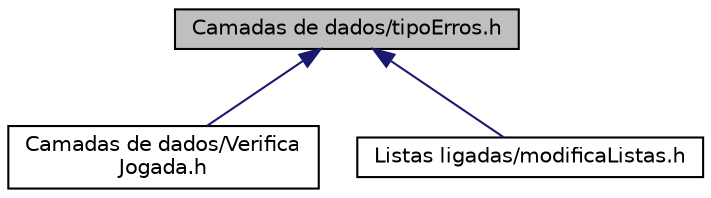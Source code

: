 digraph "Camadas de dados/tipoErros.h"
{
  edge [fontname="Helvetica",fontsize="10",labelfontname="Helvetica",labelfontsize="10"];
  node [fontname="Helvetica",fontsize="10",shape=record];
  Node1 [label="Camadas de dados/tipoErros.h",height=0.2,width=0.4,color="black", fillcolor="grey75", style="filled", fontcolor="black"];
  Node1 -> Node2 [dir="back",color="midnightblue",fontsize="10",style="solid"];
  Node2 [label="Camadas de dados/Verifica\lJogada.h",height=0.2,width=0.4,color="black", fillcolor="white", style="filled",URL="$VerificaJogada_8h.html"];
  Node1 -> Node3 [dir="back",color="midnightblue",fontsize="10",style="solid"];
  Node3 [label="Listas ligadas/modificaListas.h",height=0.2,width=0.4,color="black", fillcolor="white", style="filled",URL="$modificaListas_8h.html"];
}
